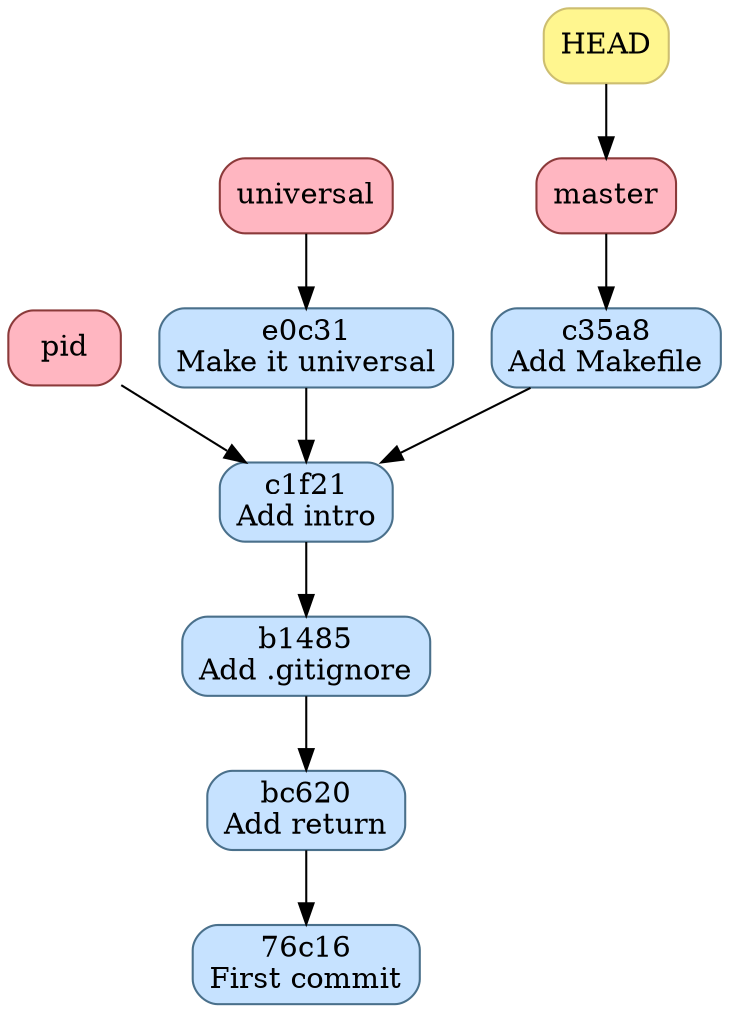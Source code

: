 digraph "git history" {
  "master" [shape="box",style="rounded,filled",color="indianred4", fillcolor="lightpink", label="master"];
  "master" -> "c35a8";
  "pid" [shape="box",style="rounded,filled",color="indianred4", fillcolor="lightpink", label="pid"];
  "pid" -> "c1f21";
  "universal" [shape="box",style="rounded,filled",color="indianred4", fillcolor="lightpink", label="universal"];
  "universal" -> "e0c31";
  "HEAD" [shape="box",style="rounded,filled",color="lightgoldenrod3", fillcolor="khaki1", label="HEAD"];
  "HEAD" -> "master";
  "c35a8" [shape="box",style="rounded,filled",color="skyblue4", fillcolor="slategray1", label="c35a8\nAdd Makefile"];
  "c35a8" -> "c1f21";
  "e0c31" [shape="box",style="rounded,filled",color="skyblue4", fillcolor="slategray1", label="e0c31\nMake it universal"];
  "e0c31" -> "c1f21";
  "c1f21" [shape="box",style="rounded,filled",color="skyblue4", fillcolor="slategray1", label="c1f21\nAdd intro"];
  "c1f21" -> "b1485";
  "b1485" [shape="box",style="rounded,filled",color="skyblue4", fillcolor="slategray1", label="b1485\nAdd .gitignore"];
  "b1485" -> "bc620";
  "bc620" [shape="box",style="rounded,filled",color="skyblue4", fillcolor="slategray1", label="bc620\nAdd return"];
  "bc620" -> "76c16";
  "76c16" [shape="box",style="rounded,filled",color="skyblue4", fillcolor="slategray1", label="76c16\nFirst commit"];
}
